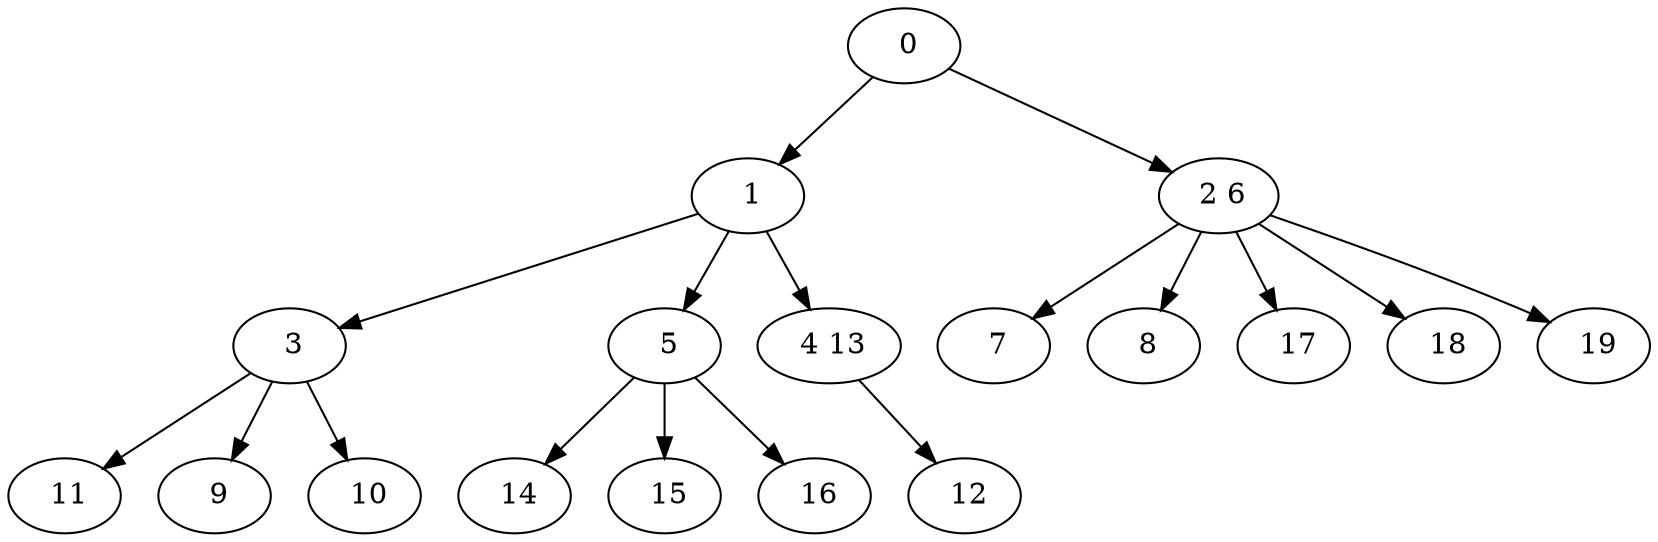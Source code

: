 digraph mytree {
" 0" -> " 1";
" 0" -> " 2 6";
" 1" -> " 3";
" 1" -> " 5";
" 1" -> " 4 13";
" 2 6" -> " 7";
" 2 6" -> " 8";
" 2 6" -> " 17";
" 2 6" -> " 18";
" 2 6" -> " 19";
" 11";
" 3" -> " 11";
" 3" -> " 9";
" 3" -> " 10";
" 5" -> " 14";
" 5" -> " 15";
" 5" -> " 16";
" 9";
" 10";
" 4 13" -> " 12";
" 12";
" 14";
" 15";
" 16";
" 7";
" 8";
" 17";
" 18";
" 19";
}
